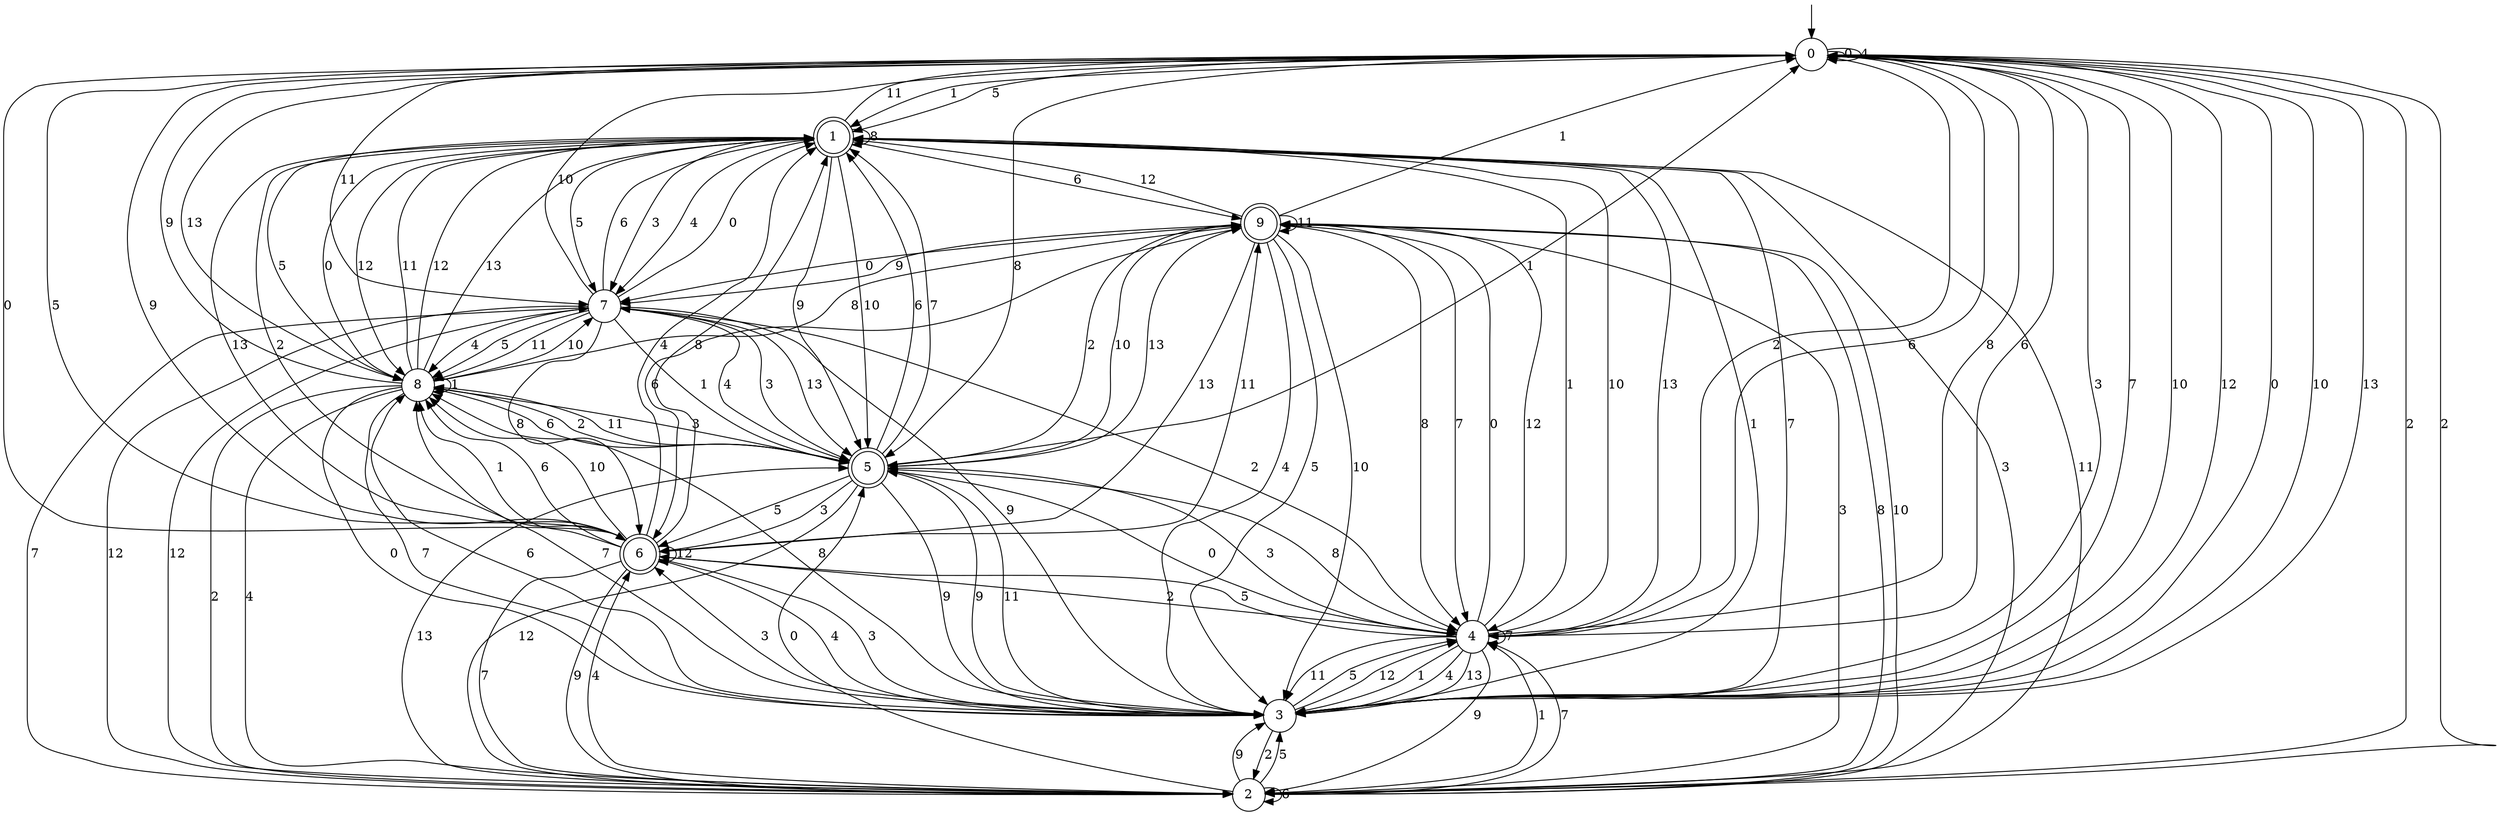 digraph g {

	s0 [shape="circle" label="0"];
	s1 [shape="doublecircle" label="1"];
	s2 [shape="circle" label="2"];
	s3 [shape="circle" label="3"];
	s4 [shape="circle" label="4"];
	s5 [shape="doublecircle" label="5"];
	s6 [shape="doublecircle" label="6"];
	s7 [shape="circle" label="7"];
	s8 [shape="circle" label="8"];
	s9 [shape="doublecircle" label="9"];
	s0 -> s0 [label="0"];
	s0 -> s1 [label="1"];
	s0 -> s2 [label="2"];
	s0 -> s3 [label="3"];
	s0 -> s0 [label="4"];
	s0 -> s1 [label="5"];
	s0 -> s4 [label="6"];
	s0 -> s3 [label="7"];
	s0 -> s5 [label="8"];
	s0 -> s6 [label="9"];
	s0 -> s3 [label="10"];
	s0 -> s7 [label="11"];
	s0 -> s3 [label="12"];
	s0 -> s8 [label="13"];
	s1 -> s8 [label="0"];
	s1 -> s4 [label="1"];
	s1 -> s6 [label="2"];
	s1 -> s7 [label="3"];
	s1 -> s7 [label="4"];
	s1 -> s7 [label="5"];
	s1 -> s9 [label="6"];
	s1 -> s3 [label="7"];
	s1 -> s1 [label="8"];
	s1 -> s5 [label="9"];
	s1 -> s5 [label="10"];
	s1 -> s0 [label="11"];
	s1 -> s8 [label="12"];
	s1 -> s4 [label="13"];
	s2 -> s5 [label="0"];
	s2 -> s4 [label="1"];
	s2 -> s0 [label="2"];
	s2 -> s1 [label="3"];
	s2 -> s6 [label="4"];
	s2 -> s3 [label="5"];
	s2 -> s2 [label="6"];
	s2 -> s4 [label="7"];
	s2 -> s9 [label="8"];
	s2 -> s3 [label="9"];
	s2 -> s9 [label="10"];
	s2 -> s1 [label="11"];
	s2 -> s7 [label="12"];
	s2 -> s5 [label="13"];
	s3 -> s0 [label="0"];
	s3 -> s1 [label="1"];
	s3 -> s2 [label="2"];
	s3 -> s6 [label="3"];
	s3 -> s6 [label="4"];
	s3 -> s4 [label="5"];
	s3 -> s8 [label="6"];
	s3 -> s8 [label="7"];
	s3 -> s8 [label="8"];
	s3 -> s5 [label="9"];
	s3 -> s0 [label="10"];
	s3 -> s5 [label="11"];
	s3 -> s4 [label="12"];
	s3 -> s0 [label="13"];
	s4 -> s9 [label="0"];
	s4 -> s3 [label="1"];
	s4 -> s0 [label="2"];
	s4 -> s5 [label="3"];
	s4 -> s3 [label="4"];
	s4 -> s6 [label="5"];
	s4 -> s0 [label="6"];
	s4 -> s4 [label="7"];
	s4 -> s0 [label="8"];
	s4 -> s2 [label="9"];
	s4 -> s1 [label="10"];
	s4 -> s3 [label="11"];
	s4 -> s9 [label="12"];
	s4 -> s3 [label="13"];
	s5 -> s4 [label="0"];
	s5 -> s0 [label="1"];
	s5 -> s8 [label="2"];
	s5 -> s6 [label="3"];
	s5 -> s7 [label="4"];
	s5 -> s6 [label="5"];
	s5 -> s1 [label="6"];
	s5 -> s1 [label="7"];
	s5 -> s4 [label="8"];
	s5 -> s3 [label="9"];
	s5 -> s9 [label="10"];
	s5 -> s8 [label="11"];
	s5 -> s2 [label="12"];
	s5 -> s9 [label="13"];
	s6 -> s0 [label="0"];
	s6 -> s8 [label="1"];
	s6 -> s4 [label="2"];
	s6 -> s3 [label="3"];
	s6 -> s1 [label="4"];
	s6 -> s0 [label="5"];
	s6 -> s8 [label="6"];
	s6 -> s2 [label="7"];
	s6 -> s1 [label="8"];
	s6 -> s2 [label="9"];
	s6 -> s8 [label="10"];
	s6 -> s9 [label="11"];
	s6 -> s6 [label="12"];
	s6 -> s1 [label="13"];
	s7 -> s1 [label="0"];
	s7 -> s5 [label="1"];
	s7 -> s4 [label="2"];
	s7 -> s5 [label="3"];
	s7 -> s8 [label="4"];
	s7 -> s8 [label="5"];
	s7 -> s1 [label="6"];
	s7 -> s2 [label="7"];
	s7 -> s6 [label="8"];
	s7 -> s3 [label="9"];
	s7 -> s0 [label="10"];
	s7 -> s8 [label="11"];
	s7 -> s2 [label="12"];
	s7 -> s5 [label="13"];
	s8 -> s3 [label="0"];
	s8 -> s8 [label="1"];
	s8 -> s2 [label="2"];
	s8 -> s5 [label="3"];
	s8 -> s2 [label="4"];
	s8 -> s1 [label="5"];
	s8 -> s5 [label="6"];
	s8 -> s3 [label="7"];
	s8 -> s9 [label="8"];
	s8 -> s0 [label="9"];
	s8 -> s7 [label="10"];
	s8 -> s1 [label="11"];
	s8 -> s1 [label="12"];
	s8 -> s1 [label="13"];
	s9 -> s7 [label="0"];
	s9 -> s0 [label="1"];
	s9 -> s5 [label="2"];
	s9 -> s2 [label="3"];
	s9 -> s3 [label="4"];
	s9 -> s3 [label="5"];
	s9 -> s6 [label="6"];
	s9 -> s4 [label="7"];
	s9 -> s4 [label="8"];
	s9 -> s7 [label="9"];
	s9 -> s3 [label="10"];
	s9 -> s9 [label="11"];
	s9 -> s1 [label="12"];
	s9 -> s6 [label="13"];

__start0 [label="" shape="none" width="0" height="0"];
__start0 -> s0;

}
